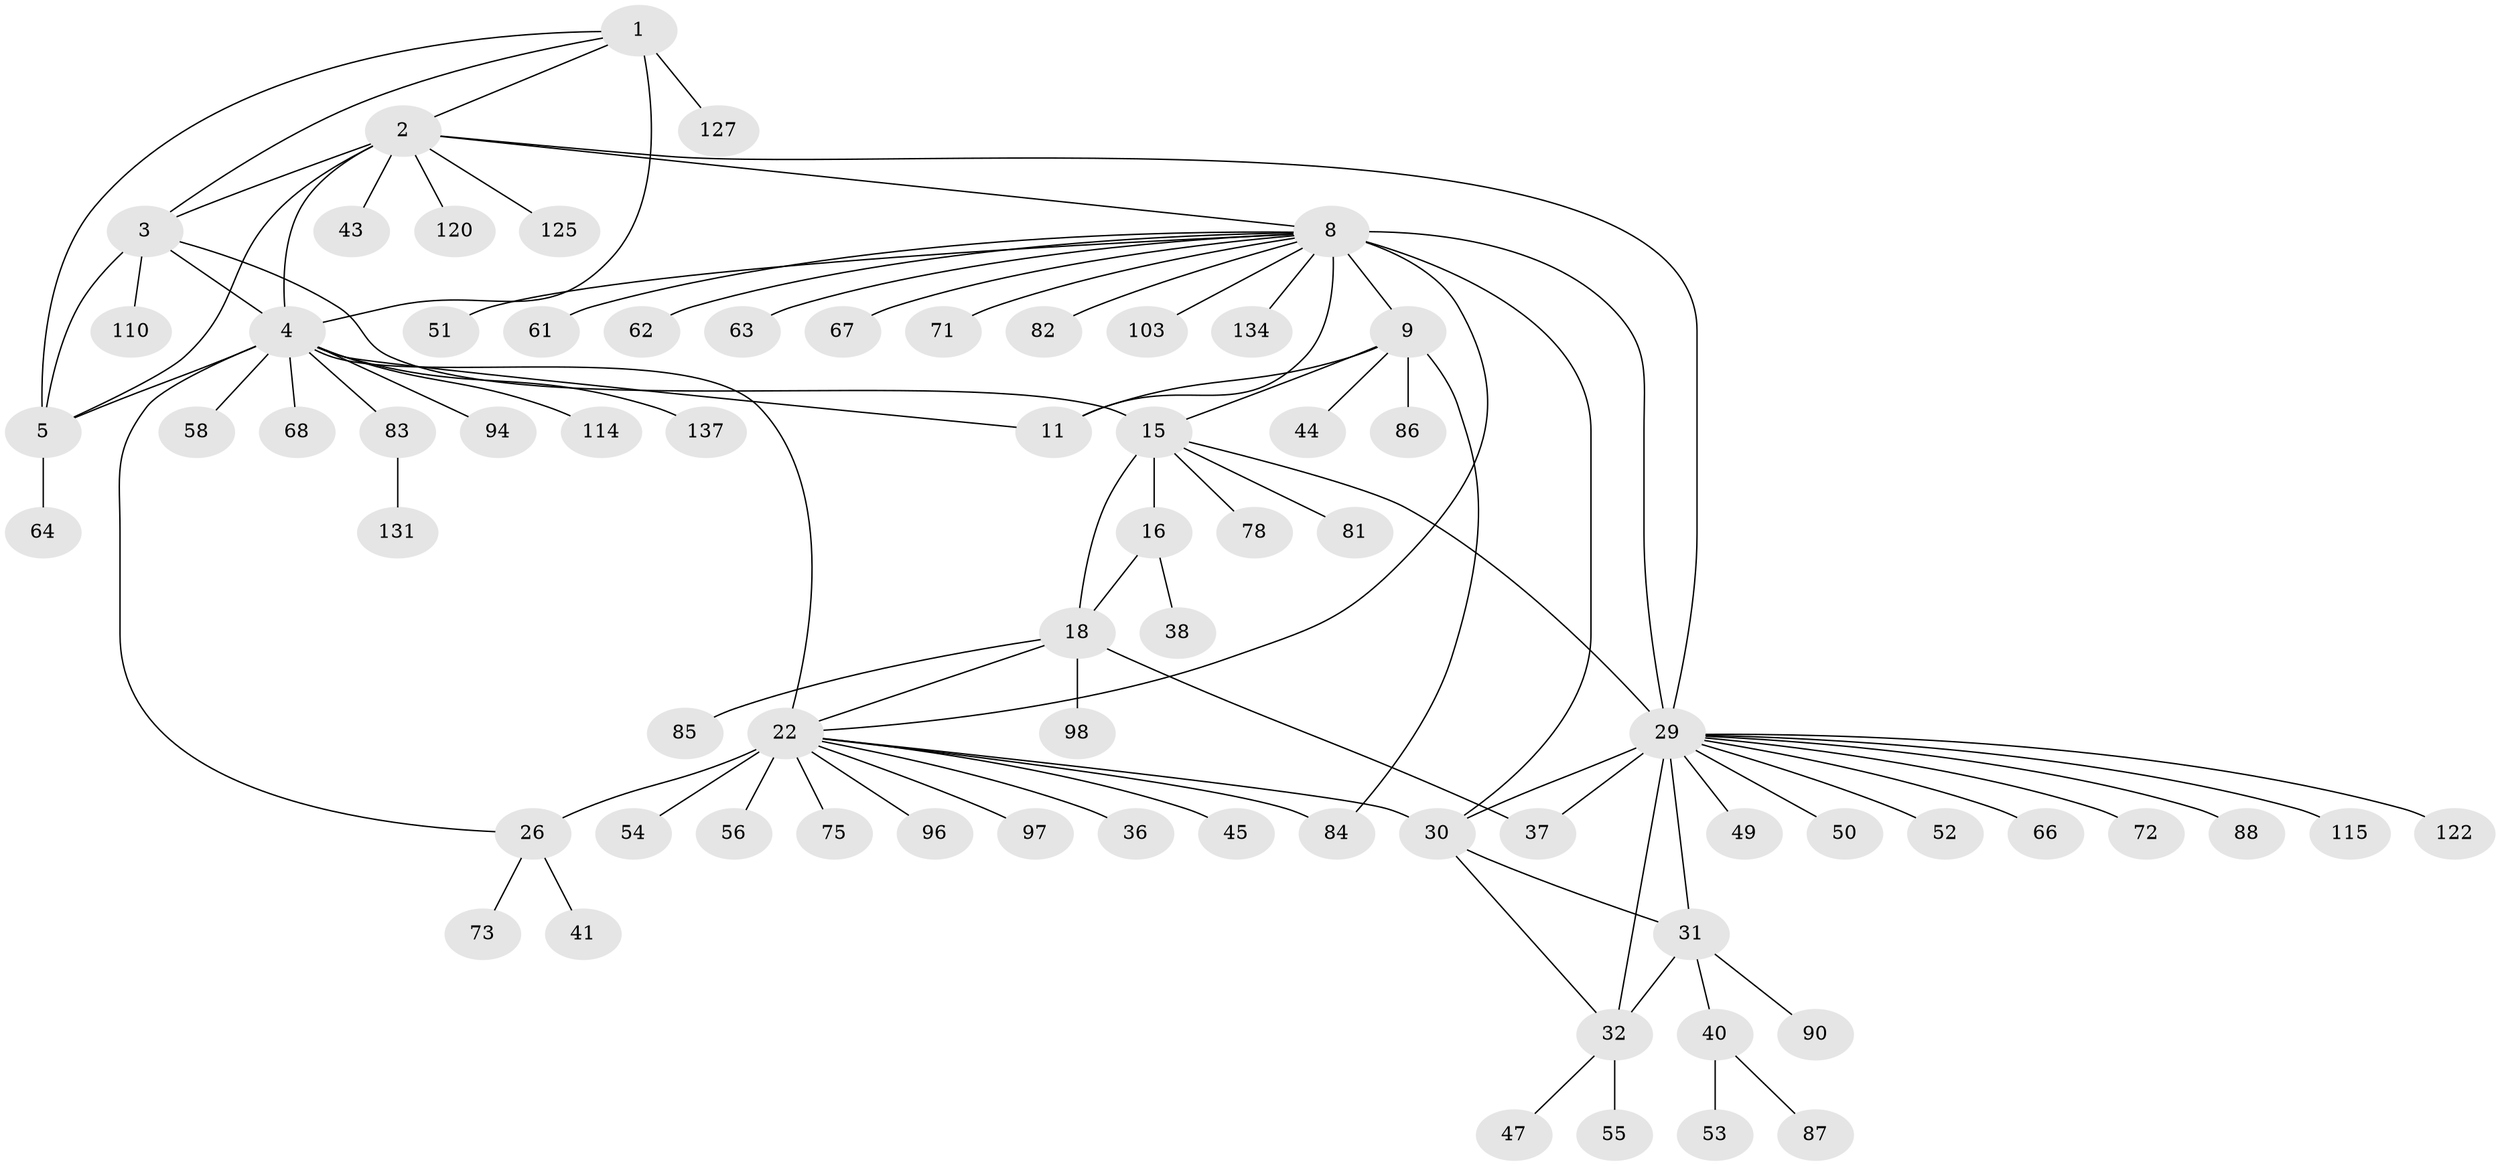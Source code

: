 // original degree distribution, {7: 0.028169014084507043, 13: 0.007042253521126761, 8: 0.08450704225352113, 10: 0.02112676056338028, 11: 0.028169014084507043, 16: 0.007042253521126761, 6: 0.014084507042253521, 9: 0.035211267605633804, 12: 0.014084507042253521, 15: 0.007042253521126761, 1: 0.5985915492957746, 2: 0.11971830985915492, 3: 0.028169014084507043, 4: 0.007042253521126761}
// Generated by graph-tools (version 1.1) at 2025/19/03/04/25 18:19:27]
// undirected, 71 vertices, 92 edges
graph export_dot {
graph [start="1"]
  node [color=gray90,style=filled];
  1;
  2 [super="+69+70"];
  3;
  4 [super="+6"];
  5 [super="+46+80+121+60"];
  8 [super="+13+93+39+12+10"];
  9 [super="+76+92+118+102+124+140+104"];
  11 [super="+95"];
  15 [super="+17+19"];
  16 [super="+108+74"];
  18 [super="+21"];
  22 [super="+25+23"];
  26 [super="+91+119+141"];
  29 [super="+129+35+33"];
  30 [super="+79+142+65"];
  31;
  32;
  36;
  37;
  38 [super="+99"];
  40;
  41;
  43;
  44;
  45;
  47 [super="+77"];
  49;
  50;
  51;
  52;
  53;
  54;
  55;
  56;
  58;
  61;
  62;
  63;
  64;
  66;
  67;
  68;
  71;
  72;
  73;
  75;
  78;
  81;
  82;
  83;
  84;
  85;
  86;
  87;
  88;
  90;
  94;
  96;
  97;
  98;
  103;
  110;
  114;
  115;
  120;
  122;
  125;
  127;
  131;
  134;
  137;
  1 -- 2;
  1 -- 3;
  1 -- 4 [weight=3];
  1 -- 5;
  1 -- 127;
  2 -- 3;
  2 -- 4 [weight=3];
  2 -- 5;
  2 -- 43;
  2 -- 120;
  2 -- 125;
  2 -- 29;
  2 -- 8 [weight=2];
  3 -- 4 [weight=3];
  3 -- 5;
  3 -- 110;
  3 -- 15;
  4 -- 5 [weight=3];
  4 -- 58;
  4 -- 94;
  4 -- 68;
  4 -- 137;
  4 -- 11;
  4 -- 114;
  4 -- 83;
  4 -- 22 [weight=5];
  4 -- 26;
  5 -- 64;
  8 -- 9 [weight=5];
  8 -- 11 [weight=5];
  8 -- 134;
  8 -- 103;
  8 -- 61;
  8 -- 62;
  8 -- 82;
  8 -- 67;
  8 -- 51;
  8 -- 30 [weight=2];
  8 -- 22;
  8 -- 71;
  8 -- 63;
  8 -- 29 [weight=2];
  9 -- 11;
  9 -- 44;
  9 -- 86;
  9 -- 15;
  9 -- 84;
  15 -- 16 [weight=4];
  15 -- 18 [weight=8];
  15 -- 81;
  15 -- 78;
  15 -- 29;
  16 -- 18 [weight=2];
  16 -- 38;
  18 -- 85;
  18 -- 98;
  18 -- 37;
  18 -- 22;
  22 -- 26 [weight=5];
  22 -- 36;
  22 -- 75;
  22 -- 45;
  22 -- 84;
  22 -- 54;
  22 -- 30;
  22 -- 96;
  22 -- 97;
  22 -- 56;
  26 -- 41;
  26 -- 73;
  29 -- 30 [weight=4];
  29 -- 31 [weight=4];
  29 -- 32 [weight=4];
  29 -- 72;
  29 -- 66;
  29 -- 37;
  29 -- 49;
  29 -- 115;
  29 -- 52;
  29 -- 88;
  29 -- 122;
  29 -- 50;
  30 -- 31;
  30 -- 32;
  31 -- 32;
  31 -- 40;
  31 -- 90;
  32 -- 47;
  32 -- 55;
  40 -- 53;
  40 -- 87;
  83 -- 131;
}
